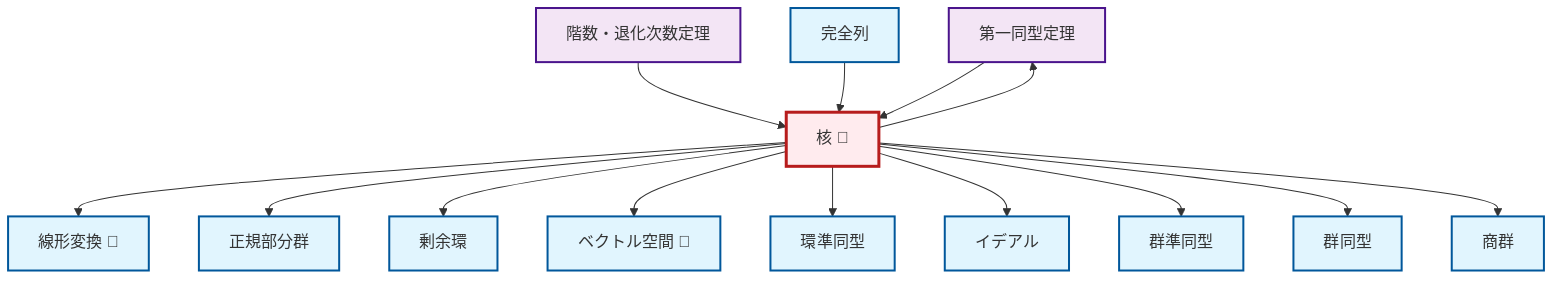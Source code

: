 graph TD
    classDef definition fill:#e1f5fe,stroke:#01579b,stroke-width:2px
    classDef theorem fill:#f3e5f5,stroke:#4a148c,stroke-width:2px
    classDef axiom fill:#fff3e0,stroke:#e65100,stroke-width:2px
    classDef example fill:#e8f5e9,stroke:#1b5e20,stroke-width:2px
    classDef current fill:#ffebee,stroke:#b71c1c,stroke-width:3px
    def-homomorphism["群準同型"]:::definition
    def-ring-homomorphism["環準同型"]:::definition
    def-quotient-group["商群"]:::definition
    def-ideal["イデアル"]:::definition
    def-vector-space["ベクトル空間 📝"]:::definition
    thm-first-isomorphism["第一同型定理"]:::theorem
    def-exact-sequence["完全列"]:::definition
    def-quotient-ring["剰余環"]:::definition
    def-isomorphism["群同型"]:::definition
    def-linear-transformation["線形変換 📝"]:::definition
    thm-rank-nullity["階数・退化次数定理"]:::theorem
    def-kernel["核 📝"]:::definition
    def-normal-subgroup["正規部分群"]:::definition
    def-kernel --> def-linear-transformation
    def-kernel --> def-normal-subgroup
    def-kernel --> def-quotient-ring
    def-kernel --> def-vector-space
    def-kernel --> def-ring-homomorphism
    thm-rank-nullity --> def-kernel
    def-exact-sequence --> def-kernel
    def-kernel --> def-ideal
    thm-first-isomorphism --> def-kernel
    def-kernel --> def-homomorphism
    def-kernel --> def-isomorphism
    def-kernel --> def-quotient-group
    def-kernel --> thm-first-isomorphism
    class def-kernel current